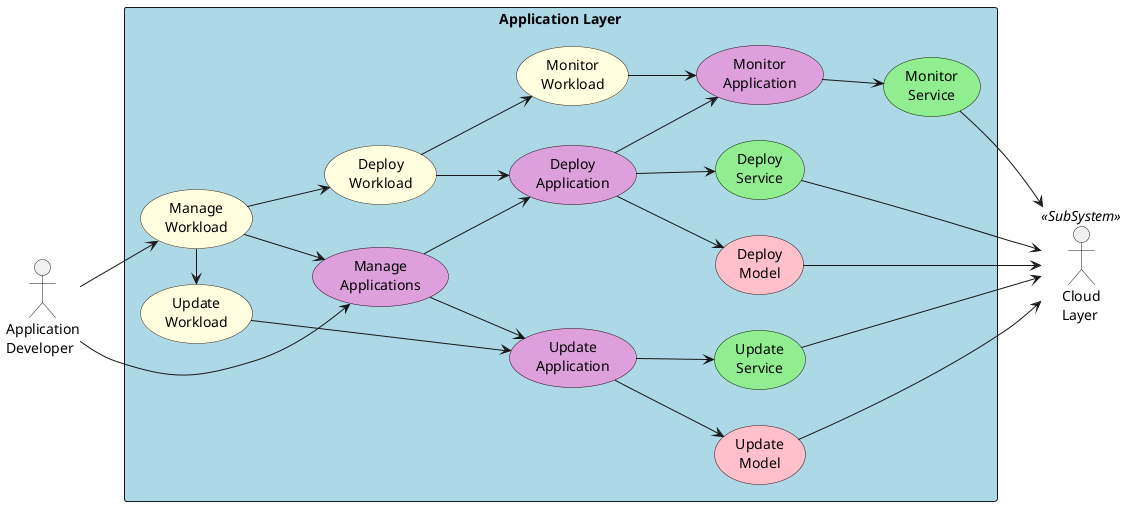 @startuml

left to right direction

actor :Application\nDeveloper: as User
actor :Cloud\nLayer: as Cloud <<SubSystem>>


rectangle "Application Layer" #lightBlue {
UseCase UC1 as "Manage\nApplications" #plum
UseCase UC2 as "Deploy\nApplication" #plum
UseCase UC3 as "Deploy\nService" #lightgreen
UseCase UC7 as "Deploy\nModel" #pink
UseCase UC4 as "Update\nApplication" #plum
UseCase UC5 as "Update\nModel" #pink
UseCase UC6 as "Update\nService" #lightgreen
UseCase UC10 as "Manage\nWorkload" #lightyellow
UseCase UC11 as "Update\nWorkload" #lightyellow
UseCase UC12 as "Deploy\nWorkload" #lightyellow
UseCase UC8 as "Monitor\nService" #lightgreen
UseCase UC9 as "Monitor\nApplication" #plum
UseCase UC13 as "Monitor\nWorkload" #lightyellow


User --> UC1
User --> UC10
UC2 --> UC9
UC1 --> UC4
UC12 --> UC13
UC13 --> UC9
UC9 --> UC8
UC10 --> UC1
UC10 -> UC11
UC10 -> UC12
UC12 -> UC2
UC11 -> UC4
UC2 --> UC7
UC1 --> UC2
UC2 --> UC3
UC4 --> UC6
UC4 --> UC5
UC3 --> Cloud
UC5 --> Cloud
UC6 --> Cloud
UC7 --> Cloud
UC8 --> Cloud
}

@enduml
